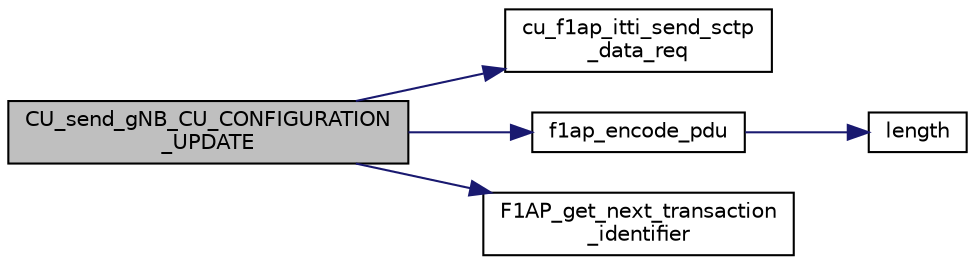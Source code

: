 digraph "CU_send_gNB_CU_CONFIGURATION_UPDATE"
{
 // LATEX_PDF_SIZE
  edge [fontname="Helvetica",fontsize="10",labelfontname="Helvetica",labelfontsize="10"];
  node [fontname="Helvetica",fontsize="10",shape=record];
  rankdir="LR";
  Node1 [label="CU_send_gNB_CU_CONFIGURATION\l_UPDATE",height=0.2,width=0.4,color="black", fillcolor="grey75", style="filled", fontcolor="black",tooltip=" "];
  Node1 -> Node2 [color="midnightblue",fontsize="10",style="solid",fontname="Helvetica"];
  Node2 [label="cu_f1ap_itti_send_sctp\l_data_req",height=0.2,width=0.4,color="black", fillcolor="white", style="filled",URL="$f1ap__itti__messaging_8c.html#a6559593de05b58224e5177da44fc8de9",tooltip=" "];
  Node1 -> Node3 [color="midnightblue",fontsize="10",style="solid",fontname="Helvetica"];
  Node3 [label="f1ap_encode_pdu",height=0.2,width=0.4,color="black", fillcolor="white", style="filled",URL="$f1ap__encoder_8c.html#aeb101e0107e90201d0a11b82b3fab4b9",tooltip=" "];
  Node3 -> Node4 [color="midnightblue",fontsize="10",style="solid",fontname="Helvetica"];
  Node4 [label="length",height=0.2,width=0.4,color="black", fillcolor="white", style="filled",URL="$UTIL_2OMG_2common_8c.html#a587e0ad0d0cc2677421231a08c3a614b",tooltip="Helper function to return the length of a string."];
  Node1 -> Node5 [color="midnightblue",fontsize="10",style="solid",fontname="Helvetica"];
  Node5 [label="F1AP_get_next_transaction\l_identifier",height=0.2,width=0.4,color="black", fillcolor="white", style="filled",URL="$f1ap__common_8c.html#ae3842d92538b1cbefb7c4fa162530283",tooltip=" "];
}

